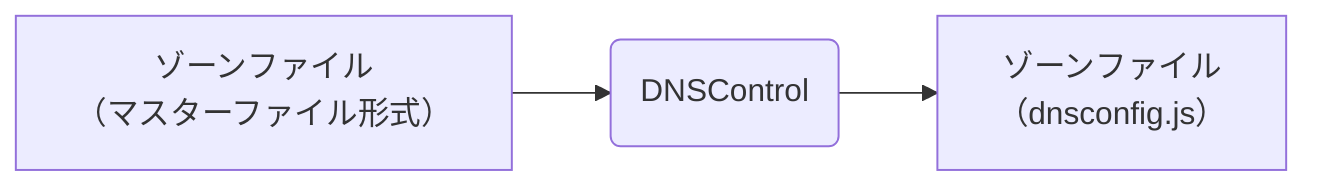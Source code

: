 flowchart LR
    zonefile1["ゾーンファイル<br>（マスターファイル形式）"]
    dnscontrol("DNSControl")
    zonefile2["ゾーンファイル<br>（dnsconfig.js）"]
    zonefile1 --> dnscontrol --> zonefile2